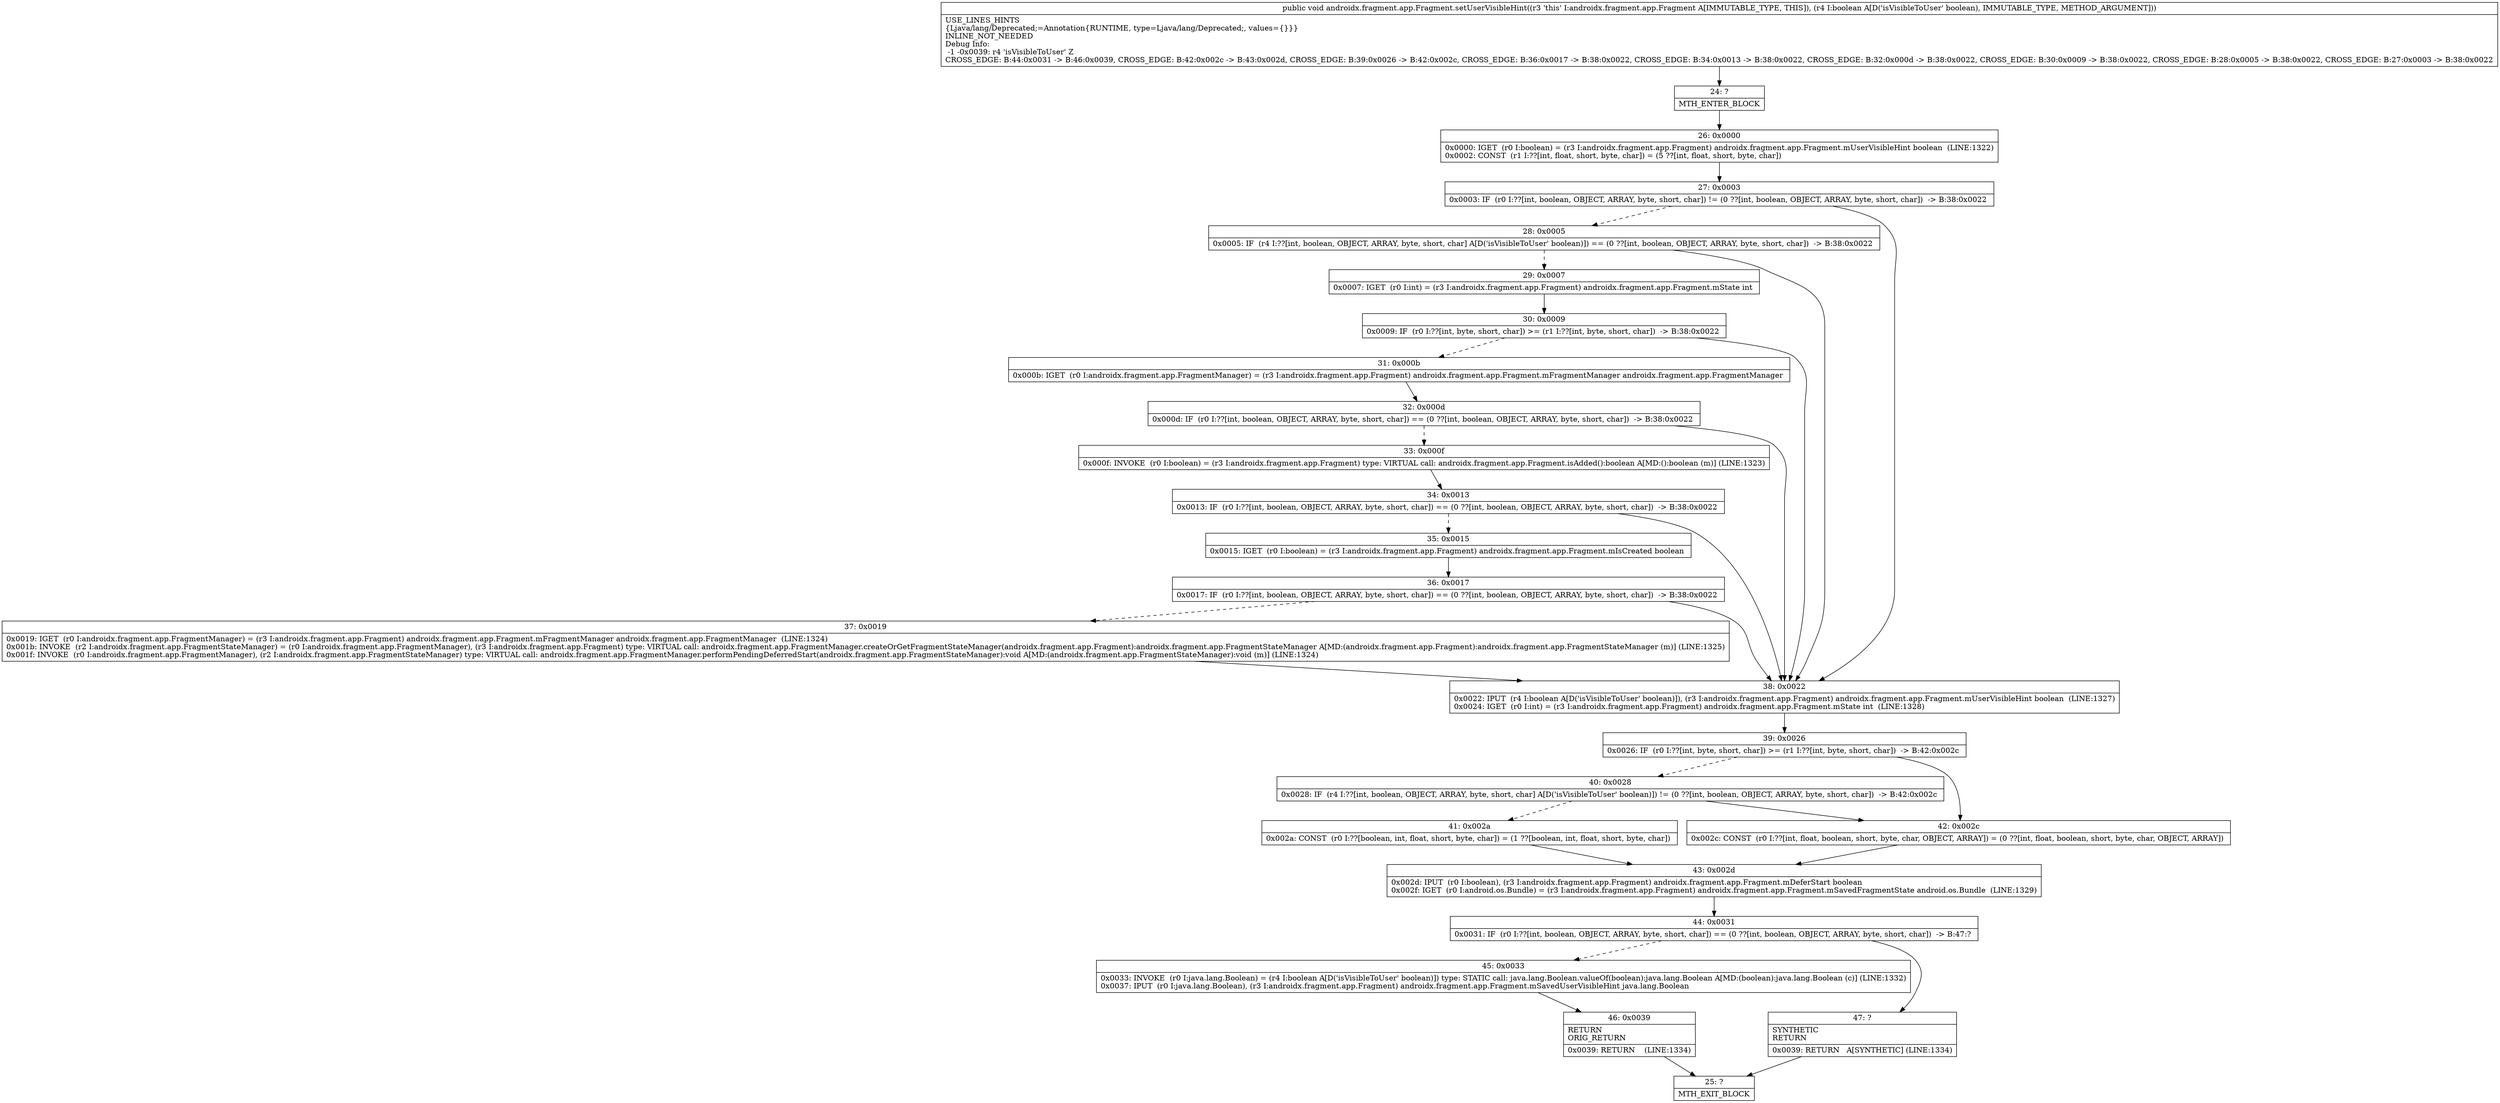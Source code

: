digraph "CFG forandroidx.fragment.app.Fragment.setUserVisibleHint(Z)V" {
Node_24 [shape=record,label="{24\:\ ?|MTH_ENTER_BLOCK\l}"];
Node_26 [shape=record,label="{26\:\ 0x0000|0x0000: IGET  (r0 I:boolean) = (r3 I:androidx.fragment.app.Fragment) androidx.fragment.app.Fragment.mUserVisibleHint boolean  (LINE:1322)\l0x0002: CONST  (r1 I:??[int, float, short, byte, char]) = (5 ??[int, float, short, byte, char]) \l}"];
Node_27 [shape=record,label="{27\:\ 0x0003|0x0003: IF  (r0 I:??[int, boolean, OBJECT, ARRAY, byte, short, char]) != (0 ??[int, boolean, OBJECT, ARRAY, byte, short, char])  \-\> B:38:0x0022 \l}"];
Node_28 [shape=record,label="{28\:\ 0x0005|0x0005: IF  (r4 I:??[int, boolean, OBJECT, ARRAY, byte, short, char] A[D('isVisibleToUser' boolean)]) == (0 ??[int, boolean, OBJECT, ARRAY, byte, short, char])  \-\> B:38:0x0022 \l}"];
Node_29 [shape=record,label="{29\:\ 0x0007|0x0007: IGET  (r0 I:int) = (r3 I:androidx.fragment.app.Fragment) androidx.fragment.app.Fragment.mState int \l}"];
Node_30 [shape=record,label="{30\:\ 0x0009|0x0009: IF  (r0 I:??[int, byte, short, char]) \>= (r1 I:??[int, byte, short, char])  \-\> B:38:0x0022 \l}"];
Node_31 [shape=record,label="{31\:\ 0x000b|0x000b: IGET  (r0 I:androidx.fragment.app.FragmentManager) = (r3 I:androidx.fragment.app.Fragment) androidx.fragment.app.Fragment.mFragmentManager androidx.fragment.app.FragmentManager \l}"];
Node_32 [shape=record,label="{32\:\ 0x000d|0x000d: IF  (r0 I:??[int, boolean, OBJECT, ARRAY, byte, short, char]) == (0 ??[int, boolean, OBJECT, ARRAY, byte, short, char])  \-\> B:38:0x0022 \l}"];
Node_33 [shape=record,label="{33\:\ 0x000f|0x000f: INVOKE  (r0 I:boolean) = (r3 I:androidx.fragment.app.Fragment) type: VIRTUAL call: androidx.fragment.app.Fragment.isAdded():boolean A[MD:():boolean (m)] (LINE:1323)\l}"];
Node_34 [shape=record,label="{34\:\ 0x0013|0x0013: IF  (r0 I:??[int, boolean, OBJECT, ARRAY, byte, short, char]) == (0 ??[int, boolean, OBJECT, ARRAY, byte, short, char])  \-\> B:38:0x0022 \l}"];
Node_35 [shape=record,label="{35\:\ 0x0015|0x0015: IGET  (r0 I:boolean) = (r3 I:androidx.fragment.app.Fragment) androidx.fragment.app.Fragment.mIsCreated boolean \l}"];
Node_36 [shape=record,label="{36\:\ 0x0017|0x0017: IF  (r0 I:??[int, boolean, OBJECT, ARRAY, byte, short, char]) == (0 ??[int, boolean, OBJECT, ARRAY, byte, short, char])  \-\> B:38:0x0022 \l}"];
Node_37 [shape=record,label="{37\:\ 0x0019|0x0019: IGET  (r0 I:androidx.fragment.app.FragmentManager) = (r3 I:androidx.fragment.app.Fragment) androidx.fragment.app.Fragment.mFragmentManager androidx.fragment.app.FragmentManager  (LINE:1324)\l0x001b: INVOKE  (r2 I:androidx.fragment.app.FragmentStateManager) = (r0 I:androidx.fragment.app.FragmentManager), (r3 I:androidx.fragment.app.Fragment) type: VIRTUAL call: androidx.fragment.app.FragmentManager.createOrGetFragmentStateManager(androidx.fragment.app.Fragment):androidx.fragment.app.FragmentStateManager A[MD:(androidx.fragment.app.Fragment):androidx.fragment.app.FragmentStateManager (m)] (LINE:1325)\l0x001f: INVOKE  (r0 I:androidx.fragment.app.FragmentManager), (r2 I:androidx.fragment.app.FragmentStateManager) type: VIRTUAL call: androidx.fragment.app.FragmentManager.performPendingDeferredStart(androidx.fragment.app.FragmentStateManager):void A[MD:(androidx.fragment.app.FragmentStateManager):void (m)] (LINE:1324)\l}"];
Node_38 [shape=record,label="{38\:\ 0x0022|0x0022: IPUT  (r4 I:boolean A[D('isVisibleToUser' boolean)]), (r3 I:androidx.fragment.app.Fragment) androidx.fragment.app.Fragment.mUserVisibleHint boolean  (LINE:1327)\l0x0024: IGET  (r0 I:int) = (r3 I:androidx.fragment.app.Fragment) androidx.fragment.app.Fragment.mState int  (LINE:1328)\l}"];
Node_39 [shape=record,label="{39\:\ 0x0026|0x0026: IF  (r0 I:??[int, byte, short, char]) \>= (r1 I:??[int, byte, short, char])  \-\> B:42:0x002c \l}"];
Node_40 [shape=record,label="{40\:\ 0x0028|0x0028: IF  (r4 I:??[int, boolean, OBJECT, ARRAY, byte, short, char] A[D('isVisibleToUser' boolean)]) != (0 ??[int, boolean, OBJECT, ARRAY, byte, short, char])  \-\> B:42:0x002c \l}"];
Node_41 [shape=record,label="{41\:\ 0x002a|0x002a: CONST  (r0 I:??[boolean, int, float, short, byte, char]) = (1 ??[boolean, int, float, short, byte, char]) \l}"];
Node_43 [shape=record,label="{43\:\ 0x002d|0x002d: IPUT  (r0 I:boolean), (r3 I:androidx.fragment.app.Fragment) androidx.fragment.app.Fragment.mDeferStart boolean \l0x002f: IGET  (r0 I:android.os.Bundle) = (r3 I:androidx.fragment.app.Fragment) androidx.fragment.app.Fragment.mSavedFragmentState android.os.Bundle  (LINE:1329)\l}"];
Node_44 [shape=record,label="{44\:\ 0x0031|0x0031: IF  (r0 I:??[int, boolean, OBJECT, ARRAY, byte, short, char]) == (0 ??[int, boolean, OBJECT, ARRAY, byte, short, char])  \-\> B:47:? \l}"];
Node_45 [shape=record,label="{45\:\ 0x0033|0x0033: INVOKE  (r0 I:java.lang.Boolean) = (r4 I:boolean A[D('isVisibleToUser' boolean)]) type: STATIC call: java.lang.Boolean.valueOf(boolean):java.lang.Boolean A[MD:(boolean):java.lang.Boolean (c)] (LINE:1332)\l0x0037: IPUT  (r0 I:java.lang.Boolean), (r3 I:androidx.fragment.app.Fragment) androidx.fragment.app.Fragment.mSavedUserVisibleHint java.lang.Boolean \l}"];
Node_46 [shape=record,label="{46\:\ 0x0039|RETURN\lORIG_RETURN\l|0x0039: RETURN    (LINE:1334)\l}"];
Node_25 [shape=record,label="{25\:\ ?|MTH_EXIT_BLOCK\l}"];
Node_47 [shape=record,label="{47\:\ ?|SYNTHETIC\lRETURN\l|0x0039: RETURN   A[SYNTHETIC] (LINE:1334)\l}"];
Node_42 [shape=record,label="{42\:\ 0x002c|0x002c: CONST  (r0 I:??[int, float, boolean, short, byte, char, OBJECT, ARRAY]) = (0 ??[int, float, boolean, short, byte, char, OBJECT, ARRAY]) \l}"];
MethodNode[shape=record,label="{public void androidx.fragment.app.Fragment.setUserVisibleHint((r3 'this' I:androidx.fragment.app.Fragment A[IMMUTABLE_TYPE, THIS]), (r4 I:boolean A[D('isVisibleToUser' boolean), IMMUTABLE_TYPE, METHOD_ARGUMENT]))  | USE_LINES_HINTS\l\{Ljava\/lang\/Deprecated;=Annotation\{RUNTIME, type=Ljava\/lang\/Deprecated;, values=\{\}\}\}\lINLINE_NOT_NEEDED\lDebug Info:\l  \-1 \-0x0039: r4 'isVisibleToUser' Z\lCROSS_EDGE: B:44:0x0031 \-\> B:46:0x0039, CROSS_EDGE: B:42:0x002c \-\> B:43:0x002d, CROSS_EDGE: B:39:0x0026 \-\> B:42:0x002c, CROSS_EDGE: B:36:0x0017 \-\> B:38:0x0022, CROSS_EDGE: B:34:0x0013 \-\> B:38:0x0022, CROSS_EDGE: B:32:0x000d \-\> B:38:0x0022, CROSS_EDGE: B:30:0x0009 \-\> B:38:0x0022, CROSS_EDGE: B:28:0x0005 \-\> B:38:0x0022, CROSS_EDGE: B:27:0x0003 \-\> B:38:0x0022\l}"];
MethodNode -> Node_24;Node_24 -> Node_26;
Node_26 -> Node_27;
Node_27 -> Node_28[style=dashed];
Node_27 -> Node_38;
Node_28 -> Node_29[style=dashed];
Node_28 -> Node_38;
Node_29 -> Node_30;
Node_30 -> Node_31[style=dashed];
Node_30 -> Node_38;
Node_31 -> Node_32;
Node_32 -> Node_33[style=dashed];
Node_32 -> Node_38;
Node_33 -> Node_34;
Node_34 -> Node_35[style=dashed];
Node_34 -> Node_38;
Node_35 -> Node_36;
Node_36 -> Node_37[style=dashed];
Node_36 -> Node_38;
Node_37 -> Node_38;
Node_38 -> Node_39;
Node_39 -> Node_40[style=dashed];
Node_39 -> Node_42;
Node_40 -> Node_41[style=dashed];
Node_40 -> Node_42;
Node_41 -> Node_43;
Node_43 -> Node_44;
Node_44 -> Node_45[style=dashed];
Node_44 -> Node_47;
Node_45 -> Node_46;
Node_46 -> Node_25;
Node_47 -> Node_25;
Node_42 -> Node_43;
}

